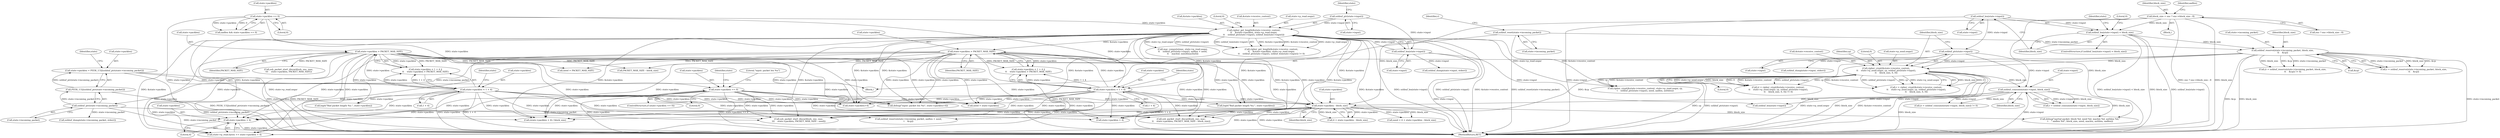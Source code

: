 digraph "0_mindrot_2fecfd486bdba9f51b3a789277bb0733ca36e1c0@pointer" {
"1000765" [label="(Call,state->packlen + 4)"];
"1000256" [label="(Call,cipher_get_length(&state->receive_context,\n\t\t    &state->packlen, state->p_read.seqnr,\n\t\t    sshbuf_ptr(state->input), sshbuf_len(state->input)))"];
"1000248" [label="(Call,state->packlen == 0)"];
"1000270" [label="(Call,sshbuf_ptr(state->input))"];
"1000274" [label="(Call,sshbuf_len(state->input))"];
"1000467" [label="(Call,state->packlen - block_size)"];
"1000290" [label="(Call,state->packlen > PACKET_MAX_SIZE)"];
"1000283" [label="(Call,state->packlen < 1 + 4)"];
"1000391" [label="(Call,state->packlen < 1 + 4)"];
"1000380" [label="(Call,state->packlen = PEEK_U32(sshbuf_ptr(state->incoming_packet)))"];
"1000384" [label="(Call,PEEK_U32(sshbuf_ptr(state->incoming_packet)))"];
"1000385" [label="(Call,sshbuf_ptr(state->incoming_packet))"];
"1000347" [label="(Call,sshbuf_reserve(state->incoming_packet, block_size,\n\t\t    &cp))"];
"1000339" [label="(Call,sshbuf_reset(state->incoming_packet))"];
"1000331" [label="(Call,sshbuf_len(state->input) < block_size)"];
"1000332" [label="(Call,sshbuf_len(state->input))"];
"1000221" [label="(Call,block_size = enc ? enc->block_size : 8)"];
"1000324" [label="(Call,state->packlen == 0)"];
"1000398" [label="(Call,state->packlen > PACKET_MAX_SIZE)"];
"1000438" [label="(Call,sshbuf_consume(state->input, block_size))"];
"1000371" [label="(Call,sshbuf_ptr(state->input))"];
"1000360" [label="(Call,cipher_crypt(&state->receive_context,\n\t\t    state->p_send.seqnr, cp, sshbuf_ptr(state->input),\n\t\t    block_size, 0, 0))"];
"1000465" [label="(Call,4 + state->packlen - block_size)"];
"1000246" [label="(Call,aadlen && state->packlen == 0)"];
"1000668" [label="(Call,need > PACKET_MAX_SIZE)"];
"1000381" [label="(Call,state->packlen)"];
"1000249" [label="(Call,state->packlen)"];
"1000296" [label="(Call,sshbuf_dump(state->input, stderr))"];
"1000334" [label="(Identifier,state)"];
"1000282" [label="(Call,state->packlen < 1 + 4 ||\n\t\t    state->packlen > PACKET_MAX_SIZE)"];
"1000566" [label="(Call,sshbuf_reserve(state->incoming_packet, aadlen + need,\n\t    &cp))"];
"1000468" [label="(Call,state->packlen)"];
"1000330" [label="(ControlStructure,if (sshbuf_len(state->input) < block_size))"];
"1000386" [label="(Call,state->incoming_packet)"];
"1000456" [label="(Call,need = state->packlen)"];
"1000447" [label="(Literal,\"input: packet len %u\")"];
"1000759" [label="(Call,state->p_read.bytes += state->packlen + 4)"];
"1000257" [label="(Call,&state->receive_context)"];
"1000351" [label="(Identifier,block_size)"];
"1000370" [label="(Identifier,cp)"];
"1000471" [label="(Identifier,block_size)"];
"1000331" [label="(Call,sshbuf_len(state->input) < block_size)"];
"1000439" [label="(Call,state->input)"];
"1000340" [label="(Call,state->incoming_packet)"];
"1000276" [label="(Identifier,state)"];
"1000345" [label="(Call,r = sshbuf_reserve(state->incoming_packet, block_size,\n\t\t    &cp))"];
"1000328" [label="(Literal,0)"];
"1000393" [label="(Identifier,state)"];
"1000392" [label="(Call,state->packlen)"];
"1000114" [label="(Block,)"];
"1000543" [label="(Call,mac_compute(mac, state->p_read.seqnr,\n\t\t    sshbuf_ptr(state->input), aadlen + need,\n\t\t    macbuf, sizeof(macbuf)))"];
"1000502" [label="(Call,PACKET_MAX_SIZE - block_size)"];
"1000385" [label="(Call,sshbuf_ptr(state->incoming_packet))"];
"1000400" [label="(Identifier,state)"];
"1000581" [label="(Call,cipher_crypt(&state->receive_context, state->p_read.seqnr, cp,\n\t    sshbuf_ptr(state->input), need, aadlen, authlen))"];
"1000391" [label="(Call,state->packlen < 1 + 4)"];
"1000344" [label="(Call,(r = sshbuf_reserve(state->incoming_packet, block_size,\n\t\t    &cp)) != 0)"];
"1000265" [label="(Call,state->p_read.seqnr)"];
"1000375" [label="(Identifier,block_size)"];
"1000261" [label="(Call,&state->packlen)"];
"1000325" [label="(Call,state->packlen)"];
"1000346" [label="(Identifier,r)"];
"1000284" [label="(Call,state->packlen)"];
"1000674" [label="(Call,ssh_packet_start_discard(ssh, enc, mac,\n\t\t\t    state->packlen, PACKET_MAX_SIZE - need))"];
"1000275" [label="(Call,state->input)"];
"1000415" [label="(Call,sshbuf_dump(state->incoming_packet, stderr))"];
"1000222" [label="(Identifier,block_size)"];
"1000252" [label="(Literal,0)"];
"1000274" [label="(Call,sshbuf_len(state->input))"];
"1000442" [label="(Identifier,block_size)"];
"1000376" [label="(Literal,0)"];
"1000473" [label="(Call,debug(\"partial packet: block %d, need %d, maclen %d, authlen %d,\"\n\t    \" aadlen %d\", block_size, need, maclen, authlen, aadlen))"];
"1000324" [label="(Call,state->packlen == 0)"];
"1000341" [label="(Identifier,state)"];
"1000463" [label="(Call,need = 4 + state->packlen - block_size)"];
"1000255" [label="(Call,cipher_get_length(&state->receive_context,\n\t\t    &state->packlen, state->p_read.seqnr,\n\t\t    sshbuf_ptr(state->input), sshbuf_len(state->input)) != 0)"];
"1000256" [label="(Call,cipher_get_length(&state->receive_context,\n\t\t    &state->packlen, state->p_read.seqnr,\n\t\t    sshbuf_ptr(state->input), sshbuf_len(state->input)))"];
"1000352" [label="(Call,&cp)"];
"1000507" [label="(Call,sshbuf_len(state->input))"];
"1000426" [label="(Call,ssh_packet_start_discard(ssh, enc, mac,\n\t\t\t    state->packlen, PACKET_MAX_SIZE))"];
"1000365" [label="(Call,state->p_send.seqnr)"];
"1000438" [label="(Call,sshbuf_consume(state->input, block_size))"];
"1000336" [label="(Identifier,block_size)"];
"1000283" [label="(Call,state->packlen < 1 + 4)"];
"1000323" [label="(ControlStructure,if (state->packlen == 0))"];
"1000395" [label="(Call,1 + 4)"];
"1000270" [label="(Call,sshbuf_ptr(state->input))"];
"1000223" [label="(Call,enc ? enc->block_size : 8)"];
"1000347" [label="(Call,sshbuf_reserve(state->incoming_packet, block_size,\n\t\t    &cp))"];
"1000357" [label="(Call,(r = cipher_crypt(&state->receive_context,\n\t\t    state->p_send.seqnr, cp, sshbuf_ptr(state->input),\n\t\t    block_size, 0, 0)) != 0)"];
"1000495" [label="(Call,ssh_packet_start_discard(ssh, enc, mac,\n\t\t    state->packlen, PACKET_MAX_SIZE - block_size))"];
"1000287" [label="(Call,1 + 4)"];
"1000339" [label="(Call,sshbuf_reset(state->incoming_packet))"];
"1000407" [label="(Call,sshbuf_dump(state->input, stderr))"];
"1000371" [label="(Call,sshbuf_ptr(state->input))"];
"1000333" [label="(Call,state->input)"];
"1000766" [label="(Call,state->packlen)"];
"1000329" [label="(Block,)"];
"1000248" [label="(Call,state->packlen == 0)"];
"1000360" [label="(Call,cipher_crypt(&state->receive_context,\n\t\t    state->p_send.seqnr, cp, sshbuf_ptr(state->input),\n\t\t    block_size, 0, 0))"];
"1000390" [label="(Call,state->packlen < 1 + 4 ||\n\t\t    state->packlen > PACKET_MAX_SIZE)"];
"1000380" [label="(Call,state->packlen = PEEK_U32(sshbuf_ptr(state->incoming_packet)))"];
"1000338" [label="(Literal,0)"];
"1000291" [label="(Call,state->packlen)"];
"1000361" [label="(Call,&state->receive_context)"];
"1000399" [label="(Call,state->packlen)"];
"1000446" [label="(Call,debug(\"input: packet len %u\", state->packlen+4))"];
"1000372" [label="(Call,state->input)"];
"1000384" [label="(Call,PEEK_U32(sshbuf_ptr(state->incoming_packet)))"];
"1000294" [label="(Identifier,PACKET_MAX_SIZE)"];
"1000348" [label="(Call,state->incoming_packet)"];
"1000436" [label="(Call,r = sshbuf_consume(state->input, block_size))"];
"1000752" [label="(Call,(state->packlen + 4) / block_size)"];
"1000769" [label="(Literal,4)"];
"1000332" [label="(Call,sshbuf_len(state->input))"];
"1000301" [label="(Call,logit(\"Bad packet length %u.\", state->packlen))"];
"1000467" [label="(Call,state->packlen - block_size)"];
"1000377" [label="(Literal,0)"];
"1000290" [label="(Call,state->packlen > PACKET_MAX_SIZE)"];
"1000221" [label="(Call,block_size = enc ? enc->block_size : 8)"];
"1000230" [label="(Identifier,aadlen)"];
"1000448" [label="(Call,state->packlen+4)"];
"1000271" [label="(Call,state->input)"];
"1000292" [label="(Identifier,state)"];
"1000398" [label="(Call,state->packlen > PACKET_MAX_SIZE)"];
"1000753" [label="(Call,state->packlen + 4)"];
"1000976" [label="(MethodReturn,RET)"];
"1000420" [label="(Call,logit(\"Bad packet length %u.\", state->packlen))"];
"1000278" [label="(Literal,0)"];
"1000402" [label="(Identifier,PACKET_MAX_SIZE)"];
"1000435" [label="(Call,(r = sshbuf_consume(state->input, block_size)) != 0)"];
"1000765" [label="(Call,state->packlen + 4)"];
"1000358" [label="(Call,r = cipher_crypt(&state->receive_context,\n\t\t    state->p_send.seqnr, cp, sshbuf_ptr(state->input),\n\t\t    block_size, 0, 0))"];
"1000765" -> "1000759"  [label="AST: "];
"1000765" -> "1000769"  [label="CFG: "];
"1000766" -> "1000765"  [label="AST: "];
"1000769" -> "1000765"  [label="AST: "];
"1000759" -> "1000765"  [label="CFG: "];
"1000765" -> "1000976"  [label="DDG: state->packlen"];
"1000256" -> "1000765"  [label="DDG: &state->packlen"];
"1000467" -> "1000765"  [label="DDG: state->packlen"];
"1000290" -> "1000765"  [label="DDG: state->packlen"];
"1000283" -> "1000765"  [label="DDG: state->packlen"];
"1000391" -> "1000765"  [label="DDG: state->packlen"];
"1000324" -> "1000765"  [label="DDG: state->packlen"];
"1000398" -> "1000765"  [label="DDG: state->packlen"];
"1000256" -> "1000255"  [label="AST: "];
"1000256" -> "1000274"  [label="CFG: "];
"1000257" -> "1000256"  [label="AST: "];
"1000261" -> "1000256"  [label="AST: "];
"1000265" -> "1000256"  [label="AST: "];
"1000270" -> "1000256"  [label="AST: "];
"1000274" -> "1000256"  [label="AST: "];
"1000278" -> "1000256"  [label="CFG: "];
"1000256" -> "1000976"  [label="DDG: state->p_read.seqnr"];
"1000256" -> "1000976"  [label="DDG: sshbuf_len(state->input)"];
"1000256" -> "1000976"  [label="DDG: sshbuf_ptr(state->input)"];
"1000256" -> "1000976"  [label="DDG: &state->receive_context"];
"1000256" -> "1000976"  [label="DDG: &state->packlen"];
"1000256" -> "1000255"  [label="DDG: &state->packlen"];
"1000256" -> "1000255"  [label="DDG: &state->receive_context"];
"1000256" -> "1000255"  [label="DDG: state->p_read.seqnr"];
"1000256" -> "1000255"  [label="DDG: sshbuf_ptr(state->input)"];
"1000256" -> "1000255"  [label="DDG: sshbuf_len(state->input)"];
"1000248" -> "1000256"  [label="DDG: state->packlen"];
"1000270" -> "1000256"  [label="DDG: state->input"];
"1000274" -> "1000256"  [label="DDG: state->input"];
"1000256" -> "1000283"  [label="DDG: &state->packlen"];
"1000256" -> "1000290"  [label="DDG: &state->packlen"];
"1000256" -> "1000301"  [label="DDG: &state->packlen"];
"1000256" -> "1000446"  [label="DDG: &state->packlen"];
"1000256" -> "1000448"  [label="DDG: &state->packlen"];
"1000256" -> "1000456"  [label="DDG: &state->packlen"];
"1000256" -> "1000467"  [label="DDG: &state->packlen"];
"1000256" -> "1000495"  [label="DDG: &state->packlen"];
"1000256" -> "1000543"  [label="DDG: state->p_read.seqnr"];
"1000256" -> "1000581"  [label="DDG: &state->receive_context"];
"1000256" -> "1000581"  [label="DDG: state->p_read.seqnr"];
"1000256" -> "1000674"  [label="DDG: &state->packlen"];
"1000256" -> "1000752"  [label="DDG: &state->packlen"];
"1000256" -> "1000753"  [label="DDG: &state->packlen"];
"1000256" -> "1000759"  [label="DDG: &state->packlen"];
"1000248" -> "1000246"  [label="AST: "];
"1000248" -> "1000252"  [label="CFG: "];
"1000249" -> "1000248"  [label="AST: "];
"1000252" -> "1000248"  [label="AST: "];
"1000246" -> "1000248"  [label="CFG: "];
"1000248" -> "1000976"  [label="DDG: state->packlen"];
"1000248" -> "1000246"  [label="DDG: state->packlen"];
"1000248" -> "1000246"  [label="DDG: 0"];
"1000248" -> "1000283"  [label="DDG: state->packlen"];
"1000248" -> "1000324"  [label="DDG: state->packlen"];
"1000270" -> "1000271"  [label="CFG: "];
"1000271" -> "1000270"  [label="AST: "];
"1000276" -> "1000270"  [label="CFG: "];
"1000270" -> "1000274"  [label="DDG: state->input"];
"1000274" -> "1000275"  [label="CFG: "];
"1000275" -> "1000274"  [label="AST: "];
"1000274" -> "1000976"  [label="DDG: state->input"];
"1000274" -> "1000296"  [label="DDG: state->input"];
"1000274" -> "1000507"  [label="DDG: state->input"];
"1000467" -> "1000465"  [label="AST: "];
"1000467" -> "1000471"  [label="CFG: "];
"1000468" -> "1000467"  [label="AST: "];
"1000471" -> "1000467"  [label="AST: "];
"1000465" -> "1000467"  [label="CFG: "];
"1000467" -> "1000976"  [label="DDG: state->packlen"];
"1000467" -> "1000463"  [label="DDG: state->packlen"];
"1000467" -> "1000463"  [label="DDG: block_size"];
"1000467" -> "1000465"  [label="DDG: state->packlen"];
"1000467" -> "1000465"  [label="DDG: block_size"];
"1000290" -> "1000467"  [label="DDG: state->packlen"];
"1000283" -> "1000467"  [label="DDG: state->packlen"];
"1000391" -> "1000467"  [label="DDG: state->packlen"];
"1000324" -> "1000467"  [label="DDG: state->packlen"];
"1000398" -> "1000467"  [label="DDG: state->packlen"];
"1000438" -> "1000467"  [label="DDG: block_size"];
"1000221" -> "1000467"  [label="DDG: block_size"];
"1000467" -> "1000473"  [label="DDG: block_size"];
"1000467" -> "1000495"  [label="DDG: state->packlen"];
"1000467" -> "1000674"  [label="DDG: state->packlen"];
"1000467" -> "1000752"  [label="DDG: state->packlen"];
"1000467" -> "1000753"  [label="DDG: state->packlen"];
"1000467" -> "1000759"  [label="DDG: state->packlen"];
"1000290" -> "1000282"  [label="AST: "];
"1000290" -> "1000294"  [label="CFG: "];
"1000291" -> "1000290"  [label="AST: "];
"1000294" -> "1000290"  [label="AST: "];
"1000282" -> "1000290"  [label="CFG: "];
"1000290" -> "1000976"  [label="DDG: PACKET_MAX_SIZE"];
"1000290" -> "1000282"  [label="DDG: state->packlen"];
"1000290" -> "1000282"  [label="DDG: PACKET_MAX_SIZE"];
"1000283" -> "1000290"  [label="DDG: state->packlen"];
"1000290" -> "1000301"  [label="DDG: state->packlen"];
"1000290" -> "1000446"  [label="DDG: state->packlen"];
"1000290" -> "1000448"  [label="DDG: state->packlen"];
"1000290" -> "1000456"  [label="DDG: state->packlen"];
"1000290" -> "1000495"  [label="DDG: state->packlen"];
"1000290" -> "1000502"  [label="DDG: PACKET_MAX_SIZE"];
"1000290" -> "1000668"  [label="DDG: PACKET_MAX_SIZE"];
"1000290" -> "1000674"  [label="DDG: state->packlen"];
"1000290" -> "1000752"  [label="DDG: state->packlen"];
"1000290" -> "1000753"  [label="DDG: state->packlen"];
"1000290" -> "1000759"  [label="DDG: state->packlen"];
"1000283" -> "1000282"  [label="AST: "];
"1000283" -> "1000287"  [label="CFG: "];
"1000284" -> "1000283"  [label="AST: "];
"1000287" -> "1000283"  [label="AST: "];
"1000292" -> "1000283"  [label="CFG: "];
"1000282" -> "1000283"  [label="CFG: "];
"1000283" -> "1000976"  [label="DDG: 1 + 4"];
"1000283" -> "1000282"  [label="DDG: state->packlen"];
"1000283" -> "1000282"  [label="DDG: 1 + 4"];
"1000283" -> "1000301"  [label="DDG: state->packlen"];
"1000283" -> "1000446"  [label="DDG: state->packlen"];
"1000283" -> "1000448"  [label="DDG: state->packlen"];
"1000283" -> "1000456"  [label="DDG: state->packlen"];
"1000283" -> "1000495"  [label="DDG: state->packlen"];
"1000283" -> "1000674"  [label="DDG: state->packlen"];
"1000283" -> "1000752"  [label="DDG: state->packlen"];
"1000283" -> "1000753"  [label="DDG: state->packlen"];
"1000283" -> "1000759"  [label="DDG: state->packlen"];
"1000391" -> "1000390"  [label="AST: "];
"1000391" -> "1000395"  [label="CFG: "];
"1000392" -> "1000391"  [label="AST: "];
"1000395" -> "1000391"  [label="AST: "];
"1000400" -> "1000391"  [label="CFG: "];
"1000390" -> "1000391"  [label="CFG: "];
"1000391" -> "1000976"  [label="DDG: state->packlen"];
"1000391" -> "1000976"  [label="DDG: 1 + 4"];
"1000391" -> "1000390"  [label="DDG: state->packlen"];
"1000391" -> "1000390"  [label="DDG: 1 + 4"];
"1000380" -> "1000391"  [label="DDG: state->packlen"];
"1000391" -> "1000398"  [label="DDG: state->packlen"];
"1000391" -> "1000420"  [label="DDG: state->packlen"];
"1000391" -> "1000446"  [label="DDG: state->packlen"];
"1000391" -> "1000448"  [label="DDG: state->packlen"];
"1000391" -> "1000456"  [label="DDG: state->packlen"];
"1000391" -> "1000495"  [label="DDG: state->packlen"];
"1000391" -> "1000674"  [label="DDG: state->packlen"];
"1000391" -> "1000752"  [label="DDG: state->packlen"];
"1000391" -> "1000753"  [label="DDG: state->packlen"];
"1000391" -> "1000759"  [label="DDG: state->packlen"];
"1000380" -> "1000329"  [label="AST: "];
"1000380" -> "1000384"  [label="CFG: "];
"1000381" -> "1000380"  [label="AST: "];
"1000384" -> "1000380"  [label="AST: "];
"1000393" -> "1000380"  [label="CFG: "];
"1000380" -> "1000976"  [label="DDG: PEEK_U32(sshbuf_ptr(state->incoming_packet))"];
"1000384" -> "1000380"  [label="DDG: sshbuf_ptr(state->incoming_packet)"];
"1000384" -> "1000385"  [label="CFG: "];
"1000385" -> "1000384"  [label="AST: "];
"1000384" -> "1000976"  [label="DDG: sshbuf_ptr(state->incoming_packet)"];
"1000385" -> "1000384"  [label="DDG: state->incoming_packet"];
"1000385" -> "1000386"  [label="CFG: "];
"1000386" -> "1000385"  [label="AST: "];
"1000385" -> "1000976"  [label="DDG: state->incoming_packet"];
"1000347" -> "1000385"  [label="DDG: state->incoming_packet"];
"1000385" -> "1000415"  [label="DDG: state->incoming_packet"];
"1000385" -> "1000566"  [label="DDG: state->incoming_packet"];
"1000347" -> "1000345"  [label="AST: "];
"1000347" -> "1000352"  [label="CFG: "];
"1000348" -> "1000347"  [label="AST: "];
"1000351" -> "1000347"  [label="AST: "];
"1000352" -> "1000347"  [label="AST: "];
"1000345" -> "1000347"  [label="CFG: "];
"1000347" -> "1000976"  [label="DDG: block_size"];
"1000347" -> "1000976"  [label="DDG: state->incoming_packet"];
"1000347" -> "1000976"  [label="DDG: &cp"];
"1000347" -> "1000344"  [label="DDG: state->incoming_packet"];
"1000347" -> "1000344"  [label="DDG: block_size"];
"1000347" -> "1000344"  [label="DDG: &cp"];
"1000347" -> "1000345"  [label="DDG: state->incoming_packet"];
"1000347" -> "1000345"  [label="DDG: block_size"];
"1000347" -> "1000345"  [label="DDG: &cp"];
"1000339" -> "1000347"  [label="DDG: state->incoming_packet"];
"1000331" -> "1000347"  [label="DDG: block_size"];
"1000347" -> "1000360"  [label="DDG: block_size"];
"1000347" -> "1000566"  [label="DDG: &cp"];
"1000339" -> "1000329"  [label="AST: "];
"1000339" -> "1000340"  [label="CFG: "];
"1000340" -> "1000339"  [label="AST: "];
"1000346" -> "1000339"  [label="CFG: "];
"1000339" -> "1000976"  [label="DDG: sshbuf_reset(state->incoming_packet)"];
"1000331" -> "1000330"  [label="AST: "];
"1000331" -> "1000336"  [label="CFG: "];
"1000332" -> "1000331"  [label="AST: "];
"1000336" -> "1000331"  [label="AST: "];
"1000338" -> "1000331"  [label="CFG: "];
"1000341" -> "1000331"  [label="CFG: "];
"1000331" -> "1000976"  [label="DDG: sshbuf_len(state->input) < block_size"];
"1000331" -> "1000976"  [label="DDG: block_size"];
"1000331" -> "1000976"  [label="DDG: sshbuf_len(state->input)"];
"1000332" -> "1000331"  [label="DDG: state->input"];
"1000221" -> "1000331"  [label="DDG: block_size"];
"1000332" -> "1000333"  [label="CFG: "];
"1000333" -> "1000332"  [label="AST: "];
"1000336" -> "1000332"  [label="CFG: "];
"1000332" -> "1000976"  [label="DDG: state->input"];
"1000332" -> "1000371"  [label="DDG: state->input"];
"1000221" -> "1000114"  [label="AST: "];
"1000221" -> "1000223"  [label="CFG: "];
"1000222" -> "1000221"  [label="AST: "];
"1000223" -> "1000221"  [label="AST: "];
"1000230" -> "1000221"  [label="CFG: "];
"1000221" -> "1000976"  [label="DDG: enc ? enc->block_size : 8"];
"1000221" -> "1000976"  [label="DDG: block_size"];
"1000221" -> "1000473"  [label="DDG: block_size"];
"1000324" -> "1000323"  [label="AST: "];
"1000324" -> "1000328"  [label="CFG: "];
"1000325" -> "1000324"  [label="AST: "];
"1000328" -> "1000324"  [label="AST: "];
"1000334" -> "1000324"  [label="CFG: "];
"1000447" -> "1000324"  [label="CFG: "];
"1000324" -> "1000976"  [label="DDG: state->packlen == 0"];
"1000324" -> "1000976"  [label="DDG: state->packlen"];
"1000324" -> "1000446"  [label="DDG: state->packlen"];
"1000324" -> "1000448"  [label="DDG: state->packlen"];
"1000324" -> "1000456"  [label="DDG: state->packlen"];
"1000324" -> "1000495"  [label="DDG: state->packlen"];
"1000324" -> "1000674"  [label="DDG: state->packlen"];
"1000324" -> "1000752"  [label="DDG: state->packlen"];
"1000324" -> "1000753"  [label="DDG: state->packlen"];
"1000324" -> "1000759"  [label="DDG: state->packlen"];
"1000398" -> "1000390"  [label="AST: "];
"1000398" -> "1000402"  [label="CFG: "];
"1000399" -> "1000398"  [label="AST: "];
"1000402" -> "1000398"  [label="AST: "];
"1000390" -> "1000398"  [label="CFG: "];
"1000398" -> "1000976"  [label="DDG: PACKET_MAX_SIZE"];
"1000398" -> "1000976"  [label="DDG: state->packlen"];
"1000398" -> "1000390"  [label="DDG: state->packlen"];
"1000398" -> "1000390"  [label="DDG: PACKET_MAX_SIZE"];
"1000398" -> "1000420"  [label="DDG: state->packlen"];
"1000398" -> "1000426"  [label="DDG: PACKET_MAX_SIZE"];
"1000398" -> "1000446"  [label="DDG: state->packlen"];
"1000398" -> "1000448"  [label="DDG: state->packlen"];
"1000398" -> "1000456"  [label="DDG: state->packlen"];
"1000398" -> "1000495"  [label="DDG: state->packlen"];
"1000398" -> "1000502"  [label="DDG: PACKET_MAX_SIZE"];
"1000398" -> "1000668"  [label="DDG: PACKET_MAX_SIZE"];
"1000398" -> "1000674"  [label="DDG: state->packlen"];
"1000398" -> "1000752"  [label="DDG: state->packlen"];
"1000398" -> "1000753"  [label="DDG: state->packlen"];
"1000398" -> "1000759"  [label="DDG: state->packlen"];
"1000438" -> "1000436"  [label="AST: "];
"1000438" -> "1000442"  [label="CFG: "];
"1000439" -> "1000438"  [label="AST: "];
"1000442" -> "1000438"  [label="AST: "];
"1000436" -> "1000438"  [label="CFG: "];
"1000438" -> "1000976"  [label="DDG: block_size"];
"1000438" -> "1000976"  [label="DDG: state->input"];
"1000438" -> "1000435"  [label="DDG: state->input"];
"1000438" -> "1000435"  [label="DDG: block_size"];
"1000438" -> "1000436"  [label="DDG: state->input"];
"1000438" -> "1000436"  [label="DDG: block_size"];
"1000371" -> "1000438"  [label="DDG: state->input"];
"1000360" -> "1000438"  [label="DDG: block_size"];
"1000438" -> "1000473"  [label="DDG: block_size"];
"1000438" -> "1000507"  [label="DDG: state->input"];
"1000371" -> "1000360"  [label="AST: "];
"1000371" -> "1000372"  [label="CFG: "];
"1000372" -> "1000371"  [label="AST: "];
"1000375" -> "1000371"  [label="CFG: "];
"1000371" -> "1000976"  [label="DDG: state->input"];
"1000371" -> "1000360"  [label="DDG: state->input"];
"1000371" -> "1000407"  [label="DDG: state->input"];
"1000360" -> "1000358"  [label="AST: "];
"1000360" -> "1000377"  [label="CFG: "];
"1000361" -> "1000360"  [label="AST: "];
"1000365" -> "1000360"  [label="AST: "];
"1000370" -> "1000360"  [label="AST: "];
"1000375" -> "1000360"  [label="AST: "];
"1000376" -> "1000360"  [label="AST: "];
"1000377" -> "1000360"  [label="AST: "];
"1000358" -> "1000360"  [label="CFG: "];
"1000360" -> "1000976"  [label="DDG: state->p_send.seqnr"];
"1000360" -> "1000976"  [label="DDG: block_size"];
"1000360" -> "1000976"  [label="DDG: &state->receive_context"];
"1000360" -> "1000976"  [label="DDG: cp"];
"1000360" -> "1000976"  [label="DDG: sshbuf_ptr(state->input)"];
"1000360" -> "1000357"  [label="DDG: block_size"];
"1000360" -> "1000357"  [label="DDG: 0"];
"1000360" -> "1000357"  [label="DDG: &state->receive_context"];
"1000360" -> "1000357"  [label="DDG: sshbuf_ptr(state->input)"];
"1000360" -> "1000357"  [label="DDG: cp"];
"1000360" -> "1000357"  [label="DDG: state->p_send.seqnr"];
"1000360" -> "1000358"  [label="DDG: block_size"];
"1000360" -> "1000358"  [label="DDG: 0"];
"1000360" -> "1000358"  [label="DDG: &state->receive_context"];
"1000360" -> "1000358"  [label="DDG: sshbuf_ptr(state->input)"];
"1000360" -> "1000358"  [label="DDG: cp"];
"1000360" -> "1000358"  [label="DDG: state->p_send.seqnr"];
"1000360" -> "1000581"  [label="DDG: &state->receive_context"];
"1000360" -> "1000581"  [label="DDG: cp"];
}

